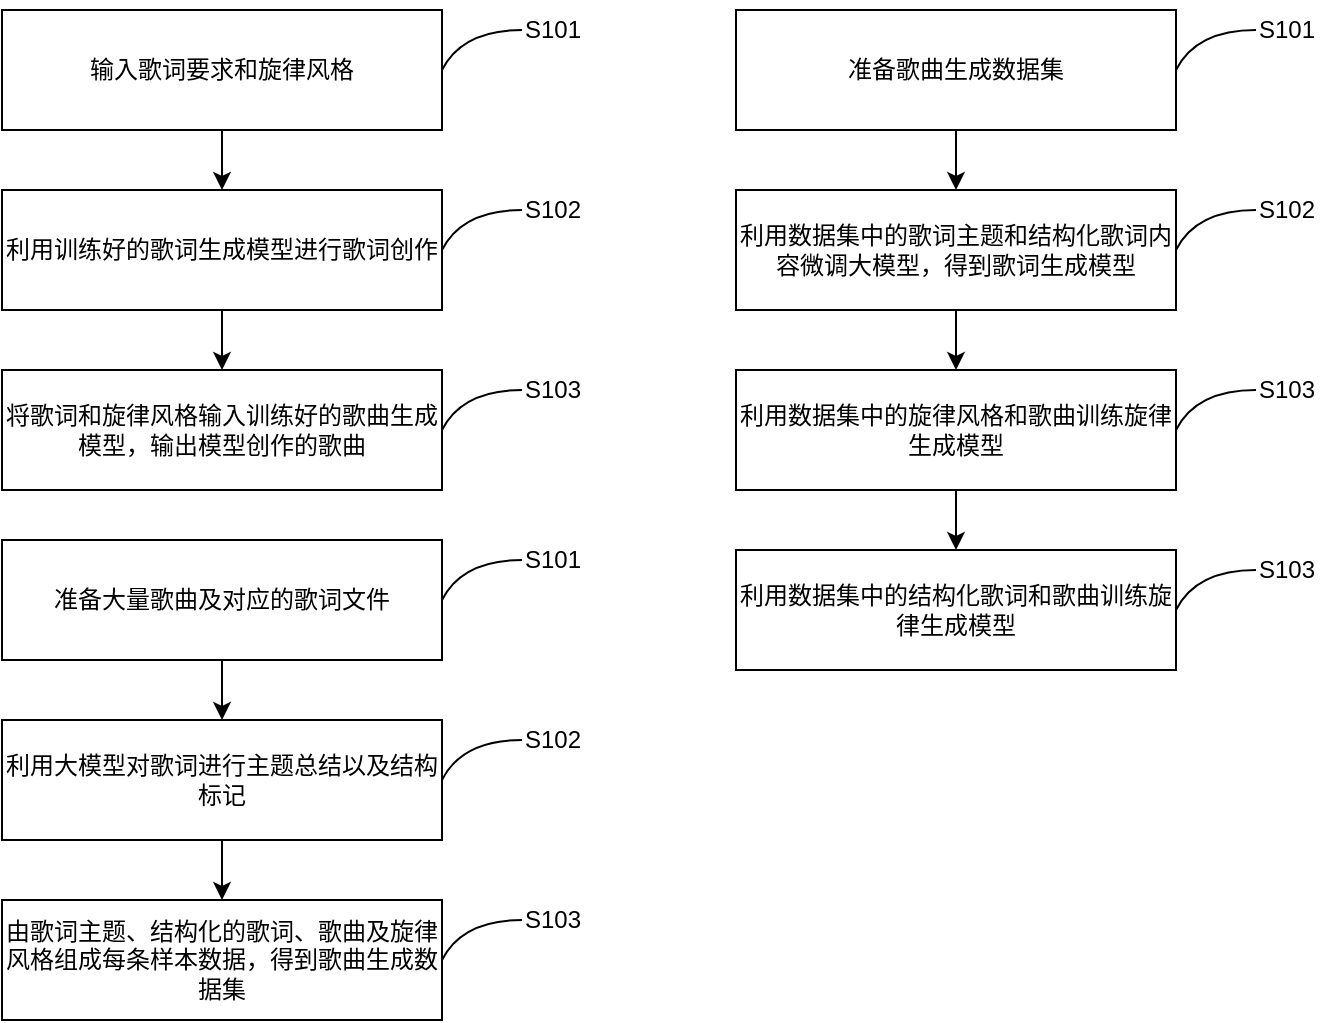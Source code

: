 <mxfile version="24.2.9" type="github">
  <diagram name="第 1 页" id="mnX3V6nfKLM92d46HVXa">
    <mxGraphModel dx="989" dy="512" grid="1" gridSize="10" guides="1" tooltips="1" connect="1" arrows="1" fold="1" page="1" pageScale="1" pageWidth="827" pageHeight="1169" math="0" shadow="0">
      <root>
        <mxCell id="0" />
        <mxCell id="1" parent="0" />
        <mxCell id="OJga95iIFIeJJQoVD0eW-2" style="edgeStyle=orthogonalEdgeStyle;rounded=0;orthogonalLoop=1;jettySize=auto;html=1;exitX=0.5;exitY=1;exitDx=0;exitDy=0;entryX=0.5;entryY=0;entryDx=0;entryDy=0;" edge="1" parent="1" source="OJga95iIFIeJJQoVD0eW-3" target="OJga95iIFIeJJQoVD0eW-5">
          <mxGeometry relative="1" as="geometry" />
        </mxCell>
        <mxCell id="OJga95iIFIeJJQoVD0eW-3" value="输入歌词要求和旋律风格" style="rounded=0;whiteSpace=wrap;html=1;" vertex="1" parent="1">
          <mxGeometry x="53" y="40" width="220" height="60" as="geometry" />
        </mxCell>
        <mxCell id="OJga95iIFIeJJQoVD0eW-4" style="edgeStyle=orthogonalEdgeStyle;rounded=0;orthogonalLoop=1;jettySize=auto;html=1;exitX=0.5;exitY=1;exitDx=0;exitDy=0;entryX=0.5;entryY=0;entryDx=0;entryDy=0;" edge="1" parent="1" source="OJga95iIFIeJJQoVD0eW-5" target="OJga95iIFIeJJQoVD0eW-6">
          <mxGeometry relative="1" as="geometry" />
        </mxCell>
        <mxCell id="OJga95iIFIeJJQoVD0eW-5" value="利用训练好的歌词生成模型进行歌词创作" style="rounded=0;whiteSpace=wrap;html=1;" vertex="1" parent="1">
          <mxGeometry x="53" y="130" width="220" height="60" as="geometry" />
        </mxCell>
        <mxCell id="OJga95iIFIeJJQoVD0eW-6" value="将歌词和旋律风格输入训练好的歌曲生成模型，输出模型创作的歌曲" style="rounded=0;whiteSpace=wrap;html=1;" vertex="1" parent="1">
          <mxGeometry x="53" y="220" width="220" height="60" as="geometry" />
        </mxCell>
        <mxCell id="OJga95iIFIeJJQoVD0eW-12" value="" style="endArrow=none;html=1;curved=1;" edge="1" parent="1">
          <mxGeometry width="50" height="50" relative="1" as="geometry">
            <mxPoint x="273" y="70" as="sourcePoint" />
            <mxPoint x="313" y="50" as="targetPoint" />
            <Array as="points">
              <mxPoint x="283" y="50" />
            </Array>
          </mxGeometry>
        </mxCell>
        <mxCell id="OJga95iIFIeJJQoVD0eW-13" value="S101" style="text;html=1;align=center;verticalAlign=middle;resizable=0;points=[];autosize=1;strokeColor=none;fillColor=none;" vertex="1" parent="1">
          <mxGeometry x="303" y="35" width="50" height="30" as="geometry" />
        </mxCell>
        <mxCell id="OJga95iIFIeJJQoVD0eW-14" value="" style="endArrow=none;html=1;curved=1;" edge="1" parent="1">
          <mxGeometry width="50" height="50" relative="1" as="geometry">
            <mxPoint x="273" y="160" as="sourcePoint" />
            <mxPoint x="313" y="140" as="targetPoint" />
            <Array as="points">
              <mxPoint x="283" y="140" />
            </Array>
          </mxGeometry>
        </mxCell>
        <mxCell id="OJga95iIFIeJJQoVD0eW-15" value="S102" style="text;html=1;align=center;verticalAlign=middle;resizable=0;points=[];autosize=1;strokeColor=none;fillColor=none;" vertex="1" parent="1">
          <mxGeometry x="303" y="125" width="50" height="30" as="geometry" />
        </mxCell>
        <mxCell id="OJga95iIFIeJJQoVD0eW-16" value="" style="endArrow=none;html=1;curved=1;" edge="1" parent="1">
          <mxGeometry width="50" height="50" relative="1" as="geometry">
            <mxPoint x="273" y="250" as="sourcePoint" />
            <mxPoint x="313" y="230" as="targetPoint" />
            <Array as="points">
              <mxPoint x="283" y="230" />
            </Array>
          </mxGeometry>
        </mxCell>
        <mxCell id="OJga95iIFIeJJQoVD0eW-17" value="S103" style="text;html=1;align=center;verticalAlign=middle;resizable=0;points=[];autosize=1;strokeColor=none;fillColor=none;" vertex="1" parent="1">
          <mxGeometry x="303" y="215" width="50" height="30" as="geometry" />
        </mxCell>
        <mxCell id="OJga95iIFIeJJQoVD0eW-28" style="edgeStyle=orthogonalEdgeStyle;rounded=0;orthogonalLoop=1;jettySize=auto;html=1;exitX=0.5;exitY=1;exitDx=0;exitDy=0;entryX=0.5;entryY=0;entryDx=0;entryDy=0;" edge="1" parent="1" source="OJga95iIFIeJJQoVD0eW-29" target="OJga95iIFIeJJQoVD0eW-31">
          <mxGeometry relative="1" as="geometry" />
        </mxCell>
        <mxCell id="OJga95iIFIeJJQoVD0eW-29" value="准备大量歌曲及对应的歌词文件" style="rounded=0;whiteSpace=wrap;html=1;" vertex="1" parent="1">
          <mxGeometry x="53" y="305" width="220" height="60" as="geometry" />
        </mxCell>
        <mxCell id="OJga95iIFIeJJQoVD0eW-30" style="edgeStyle=orthogonalEdgeStyle;rounded=0;orthogonalLoop=1;jettySize=auto;html=1;exitX=0.5;exitY=1;exitDx=0;exitDy=0;entryX=0.5;entryY=0;entryDx=0;entryDy=0;" edge="1" parent="1" source="OJga95iIFIeJJQoVD0eW-31" target="OJga95iIFIeJJQoVD0eW-32">
          <mxGeometry relative="1" as="geometry" />
        </mxCell>
        <mxCell id="OJga95iIFIeJJQoVD0eW-31" value="利用大模型对歌词进行主题总结以及结构标记" style="rounded=0;whiteSpace=wrap;html=1;" vertex="1" parent="1">
          <mxGeometry x="53" y="395" width="220" height="60" as="geometry" />
        </mxCell>
        <mxCell id="OJga95iIFIeJJQoVD0eW-32" value="由歌词主题、结构化的歌词、歌曲及旋律风格组成每条样本数据，得到歌曲生成数据集" style="rounded=0;whiteSpace=wrap;html=1;" vertex="1" parent="1">
          <mxGeometry x="53" y="485" width="220" height="60" as="geometry" />
        </mxCell>
        <mxCell id="OJga95iIFIeJJQoVD0eW-33" value="" style="endArrow=none;html=1;curved=1;" edge="1" parent="1">
          <mxGeometry width="50" height="50" relative="1" as="geometry">
            <mxPoint x="273" y="335" as="sourcePoint" />
            <mxPoint x="313" y="315" as="targetPoint" />
            <Array as="points">
              <mxPoint x="283" y="315" />
            </Array>
          </mxGeometry>
        </mxCell>
        <mxCell id="OJga95iIFIeJJQoVD0eW-34" value="S101" style="text;html=1;align=center;verticalAlign=middle;resizable=0;points=[];autosize=1;strokeColor=none;fillColor=none;" vertex="1" parent="1">
          <mxGeometry x="303" y="300" width="50" height="30" as="geometry" />
        </mxCell>
        <mxCell id="OJga95iIFIeJJQoVD0eW-35" value="" style="endArrow=none;html=1;curved=1;" edge="1" parent="1">
          <mxGeometry width="50" height="50" relative="1" as="geometry">
            <mxPoint x="273" y="425" as="sourcePoint" />
            <mxPoint x="313" y="405" as="targetPoint" />
            <Array as="points">
              <mxPoint x="283" y="405" />
            </Array>
          </mxGeometry>
        </mxCell>
        <mxCell id="OJga95iIFIeJJQoVD0eW-36" value="S102" style="text;html=1;align=center;verticalAlign=middle;resizable=0;points=[];autosize=1;strokeColor=none;fillColor=none;" vertex="1" parent="1">
          <mxGeometry x="303" y="390" width="50" height="30" as="geometry" />
        </mxCell>
        <mxCell id="OJga95iIFIeJJQoVD0eW-37" value="" style="endArrow=none;html=1;curved=1;" edge="1" parent="1">
          <mxGeometry width="50" height="50" relative="1" as="geometry">
            <mxPoint x="273" y="515" as="sourcePoint" />
            <mxPoint x="313" y="495" as="targetPoint" />
            <Array as="points">
              <mxPoint x="283" y="495" />
            </Array>
          </mxGeometry>
        </mxCell>
        <mxCell id="OJga95iIFIeJJQoVD0eW-38" value="S103" style="text;html=1;align=center;verticalAlign=middle;resizable=0;points=[];autosize=1;strokeColor=none;fillColor=none;" vertex="1" parent="1">
          <mxGeometry x="303" y="480" width="50" height="30" as="geometry" />
        </mxCell>
        <mxCell id="OJga95iIFIeJJQoVD0eW-39" style="edgeStyle=orthogonalEdgeStyle;rounded=0;orthogonalLoop=1;jettySize=auto;html=1;exitX=0.5;exitY=1;exitDx=0;exitDy=0;entryX=0.5;entryY=0;entryDx=0;entryDy=0;" edge="1" parent="1" source="OJga95iIFIeJJQoVD0eW-40" target="OJga95iIFIeJJQoVD0eW-42">
          <mxGeometry relative="1" as="geometry" />
        </mxCell>
        <mxCell id="OJga95iIFIeJJQoVD0eW-40" value="准备歌曲生成数据集" style="rounded=0;whiteSpace=wrap;html=1;" vertex="1" parent="1">
          <mxGeometry x="420" y="40" width="220" height="60" as="geometry" />
        </mxCell>
        <mxCell id="OJga95iIFIeJJQoVD0eW-41" style="edgeStyle=orthogonalEdgeStyle;rounded=0;orthogonalLoop=1;jettySize=auto;html=1;exitX=0.5;exitY=1;exitDx=0;exitDy=0;entryX=0.5;entryY=0;entryDx=0;entryDy=0;" edge="1" parent="1" source="OJga95iIFIeJJQoVD0eW-42" target="OJga95iIFIeJJQoVD0eW-43">
          <mxGeometry relative="1" as="geometry" />
        </mxCell>
        <mxCell id="OJga95iIFIeJJQoVD0eW-42" value="利用数据集中的歌词主题和结构化歌词内容微调大模型，得到歌词生成模型" style="rounded=0;whiteSpace=wrap;html=1;" vertex="1" parent="1">
          <mxGeometry x="420" y="130" width="220" height="60" as="geometry" />
        </mxCell>
        <mxCell id="OJga95iIFIeJJQoVD0eW-43" value="利用数据集中的旋律风格和歌曲训练旋律生成模型" style="rounded=0;whiteSpace=wrap;html=1;" vertex="1" parent="1">
          <mxGeometry x="420" y="220" width="220" height="60" as="geometry" />
        </mxCell>
        <mxCell id="OJga95iIFIeJJQoVD0eW-44" value="" style="endArrow=none;html=1;curved=1;" edge="1" parent="1">
          <mxGeometry width="50" height="50" relative="1" as="geometry">
            <mxPoint x="640" y="70" as="sourcePoint" />
            <mxPoint x="680" y="50" as="targetPoint" />
            <Array as="points">
              <mxPoint x="650" y="50" />
            </Array>
          </mxGeometry>
        </mxCell>
        <mxCell id="OJga95iIFIeJJQoVD0eW-45" value="S101" style="text;html=1;align=center;verticalAlign=middle;resizable=0;points=[];autosize=1;strokeColor=none;fillColor=none;" vertex="1" parent="1">
          <mxGeometry x="670" y="35" width="50" height="30" as="geometry" />
        </mxCell>
        <mxCell id="OJga95iIFIeJJQoVD0eW-46" value="" style="endArrow=none;html=1;curved=1;" edge="1" parent="1">
          <mxGeometry width="50" height="50" relative="1" as="geometry">
            <mxPoint x="640" y="160" as="sourcePoint" />
            <mxPoint x="680" y="140" as="targetPoint" />
            <Array as="points">
              <mxPoint x="650" y="140" />
            </Array>
          </mxGeometry>
        </mxCell>
        <mxCell id="OJga95iIFIeJJQoVD0eW-47" value="S102" style="text;html=1;align=center;verticalAlign=middle;resizable=0;points=[];autosize=1;strokeColor=none;fillColor=none;" vertex="1" parent="1">
          <mxGeometry x="670" y="125" width="50" height="30" as="geometry" />
        </mxCell>
        <mxCell id="OJga95iIFIeJJQoVD0eW-48" value="" style="endArrow=none;html=1;curved=1;" edge="1" parent="1">
          <mxGeometry width="50" height="50" relative="1" as="geometry">
            <mxPoint x="640" y="250" as="sourcePoint" />
            <mxPoint x="680" y="230" as="targetPoint" />
            <Array as="points">
              <mxPoint x="650" y="230" />
            </Array>
          </mxGeometry>
        </mxCell>
        <mxCell id="OJga95iIFIeJJQoVD0eW-49" value="S103" style="text;html=1;align=center;verticalAlign=middle;resizable=0;points=[];autosize=1;strokeColor=none;fillColor=none;" vertex="1" parent="1">
          <mxGeometry x="670" y="215" width="50" height="30" as="geometry" />
        </mxCell>
        <mxCell id="OJga95iIFIeJJQoVD0eW-50" style="edgeStyle=orthogonalEdgeStyle;rounded=0;orthogonalLoop=1;jettySize=auto;html=1;exitX=0.5;exitY=1;exitDx=0;exitDy=0;entryX=0.5;entryY=0;entryDx=0;entryDy=0;" edge="1" parent="1" target="OJga95iIFIeJJQoVD0eW-51">
          <mxGeometry relative="1" as="geometry">
            <mxPoint x="530" y="280" as="sourcePoint" />
          </mxGeometry>
        </mxCell>
        <mxCell id="OJga95iIFIeJJQoVD0eW-51" value="利用数据集中的结构化歌词和歌曲训练旋律生成模型" style="rounded=0;whiteSpace=wrap;html=1;" vertex="1" parent="1">
          <mxGeometry x="420" y="310" width="220" height="60" as="geometry" />
        </mxCell>
        <mxCell id="OJga95iIFIeJJQoVD0eW-52" value="" style="endArrow=none;html=1;curved=1;" edge="1" parent="1">
          <mxGeometry width="50" height="50" relative="1" as="geometry">
            <mxPoint x="640" y="340" as="sourcePoint" />
            <mxPoint x="680" y="320" as="targetPoint" />
            <Array as="points">
              <mxPoint x="650" y="320" />
            </Array>
          </mxGeometry>
        </mxCell>
        <mxCell id="OJga95iIFIeJJQoVD0eW-53" value="S103" style="text;html=1;align=center;verticalAlign=middle;resizable=0;points=[];autosize=1;strokeColor=none;fillColor=none;" vertex="1" parent="1">
          <mxGeometry x="670" y="305" width="50" height="30" as="geometry" />
        </mxCell>
      </root>
    </mxGraphModel>
  </diagram>
</mxfile>
